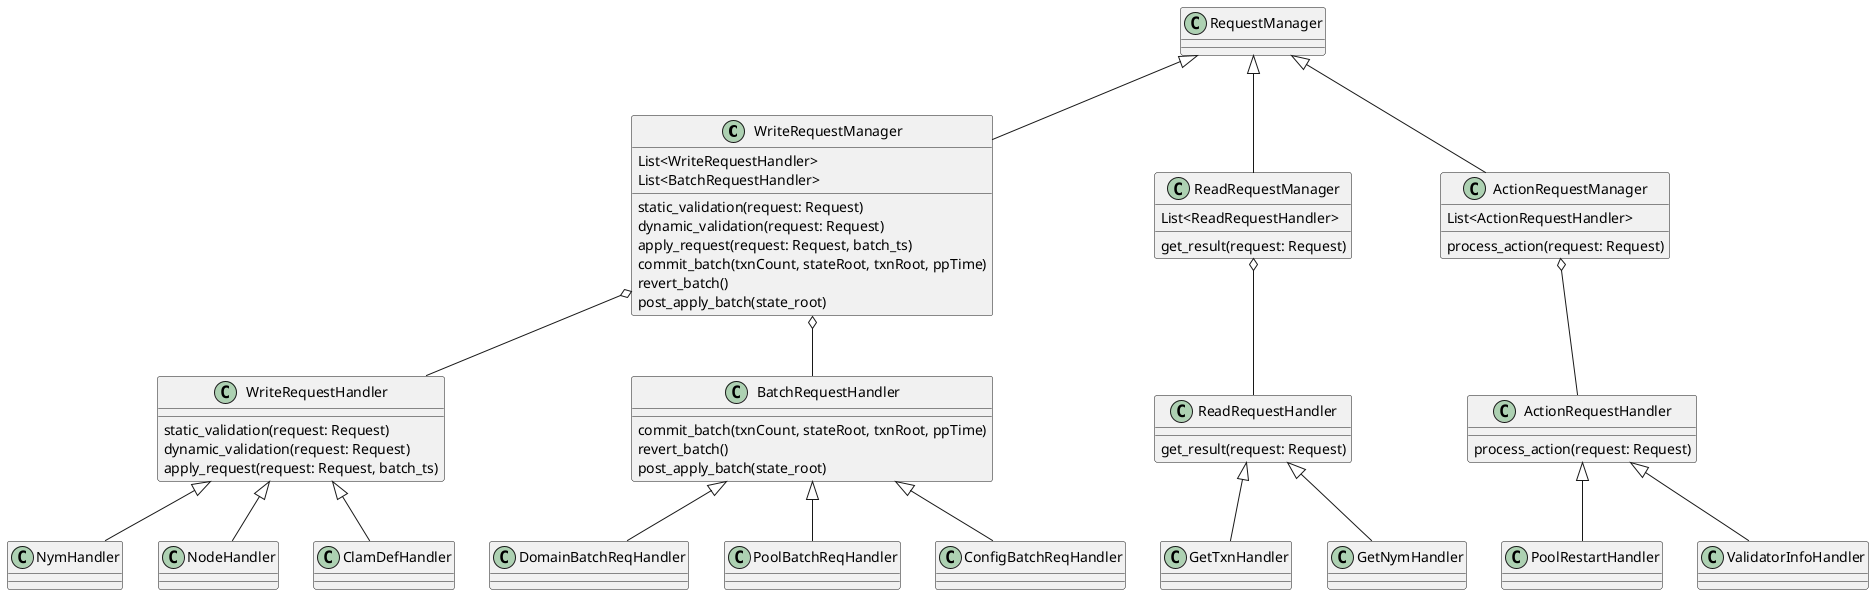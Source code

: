 @startuml
class WriteRequestManager{
  List<WriteRequestHandler>
  List<BatchRequestHandler>
}

class ReadRequestManager{
  List<ReadRequestHandler>
}

class ActionRequestManager{
  List<ActionRequestHandler>
}

class WriteRequestManager{
static_validation(request: Request)
dynamic_validation(request: Request)
apply_request(request: Request, batch_ts)
commit_batch(txnCount, stateRoot, txnRoot, ppTime)
revert_batch()
post_apply_batch(state_root)
}

class WriteRequestHandler{
static_validation(request: Request)
dynamic_validation(request: Request)
apply_request(request: Request, batch_ts)
}

class BatchRequestHandler{
commit_batch(txnCount, stateRoot, txnRoot, ppTime)
revert_batch()
post_apply_batch(state_root)
}

class ReadRequestManager{
get_result(request: Request)
}

class ReadRequestHandler{
get_result(request: Request)
}

class ActionRequestManager{
process_action(request: Request)
}

class ActionRequestHandler{
process_action(request: Request)
}

RequestManager <|-- WriteRequestManager
RequestManager <|-- ReadRequestManager
RequestManager <|-- ActionRequestManager

BatchRequestHandler <|-- DomainBatchReqHandler
BatchRequestHandler <|-- PoolBatchReqHandler
BatchRequestHandler <|-- ConfigBatchReqHandler

WriteRequestManager o-- WriteRequestHandler
WriteRequestManager o-- BatchRequestHandler

ReadRequestManager o-- ReadRequestHandler

ActionRequestManager o-- ActionRequestHandler

WriteRequestHandler<|-- NymHandler
WriteRequestHandler<|-- NodeHandler
WriteRequestHandler<|-- ClamDefHandler

ReadRequestHandler<|-- GetTxnHandler
ReadRequestHandler<|-- GetNymHandler

ActionRequestHandler <|-- PoolRestartHandler
ActionRequestHandler <|-- ValidatorInfoHandler
@enduml